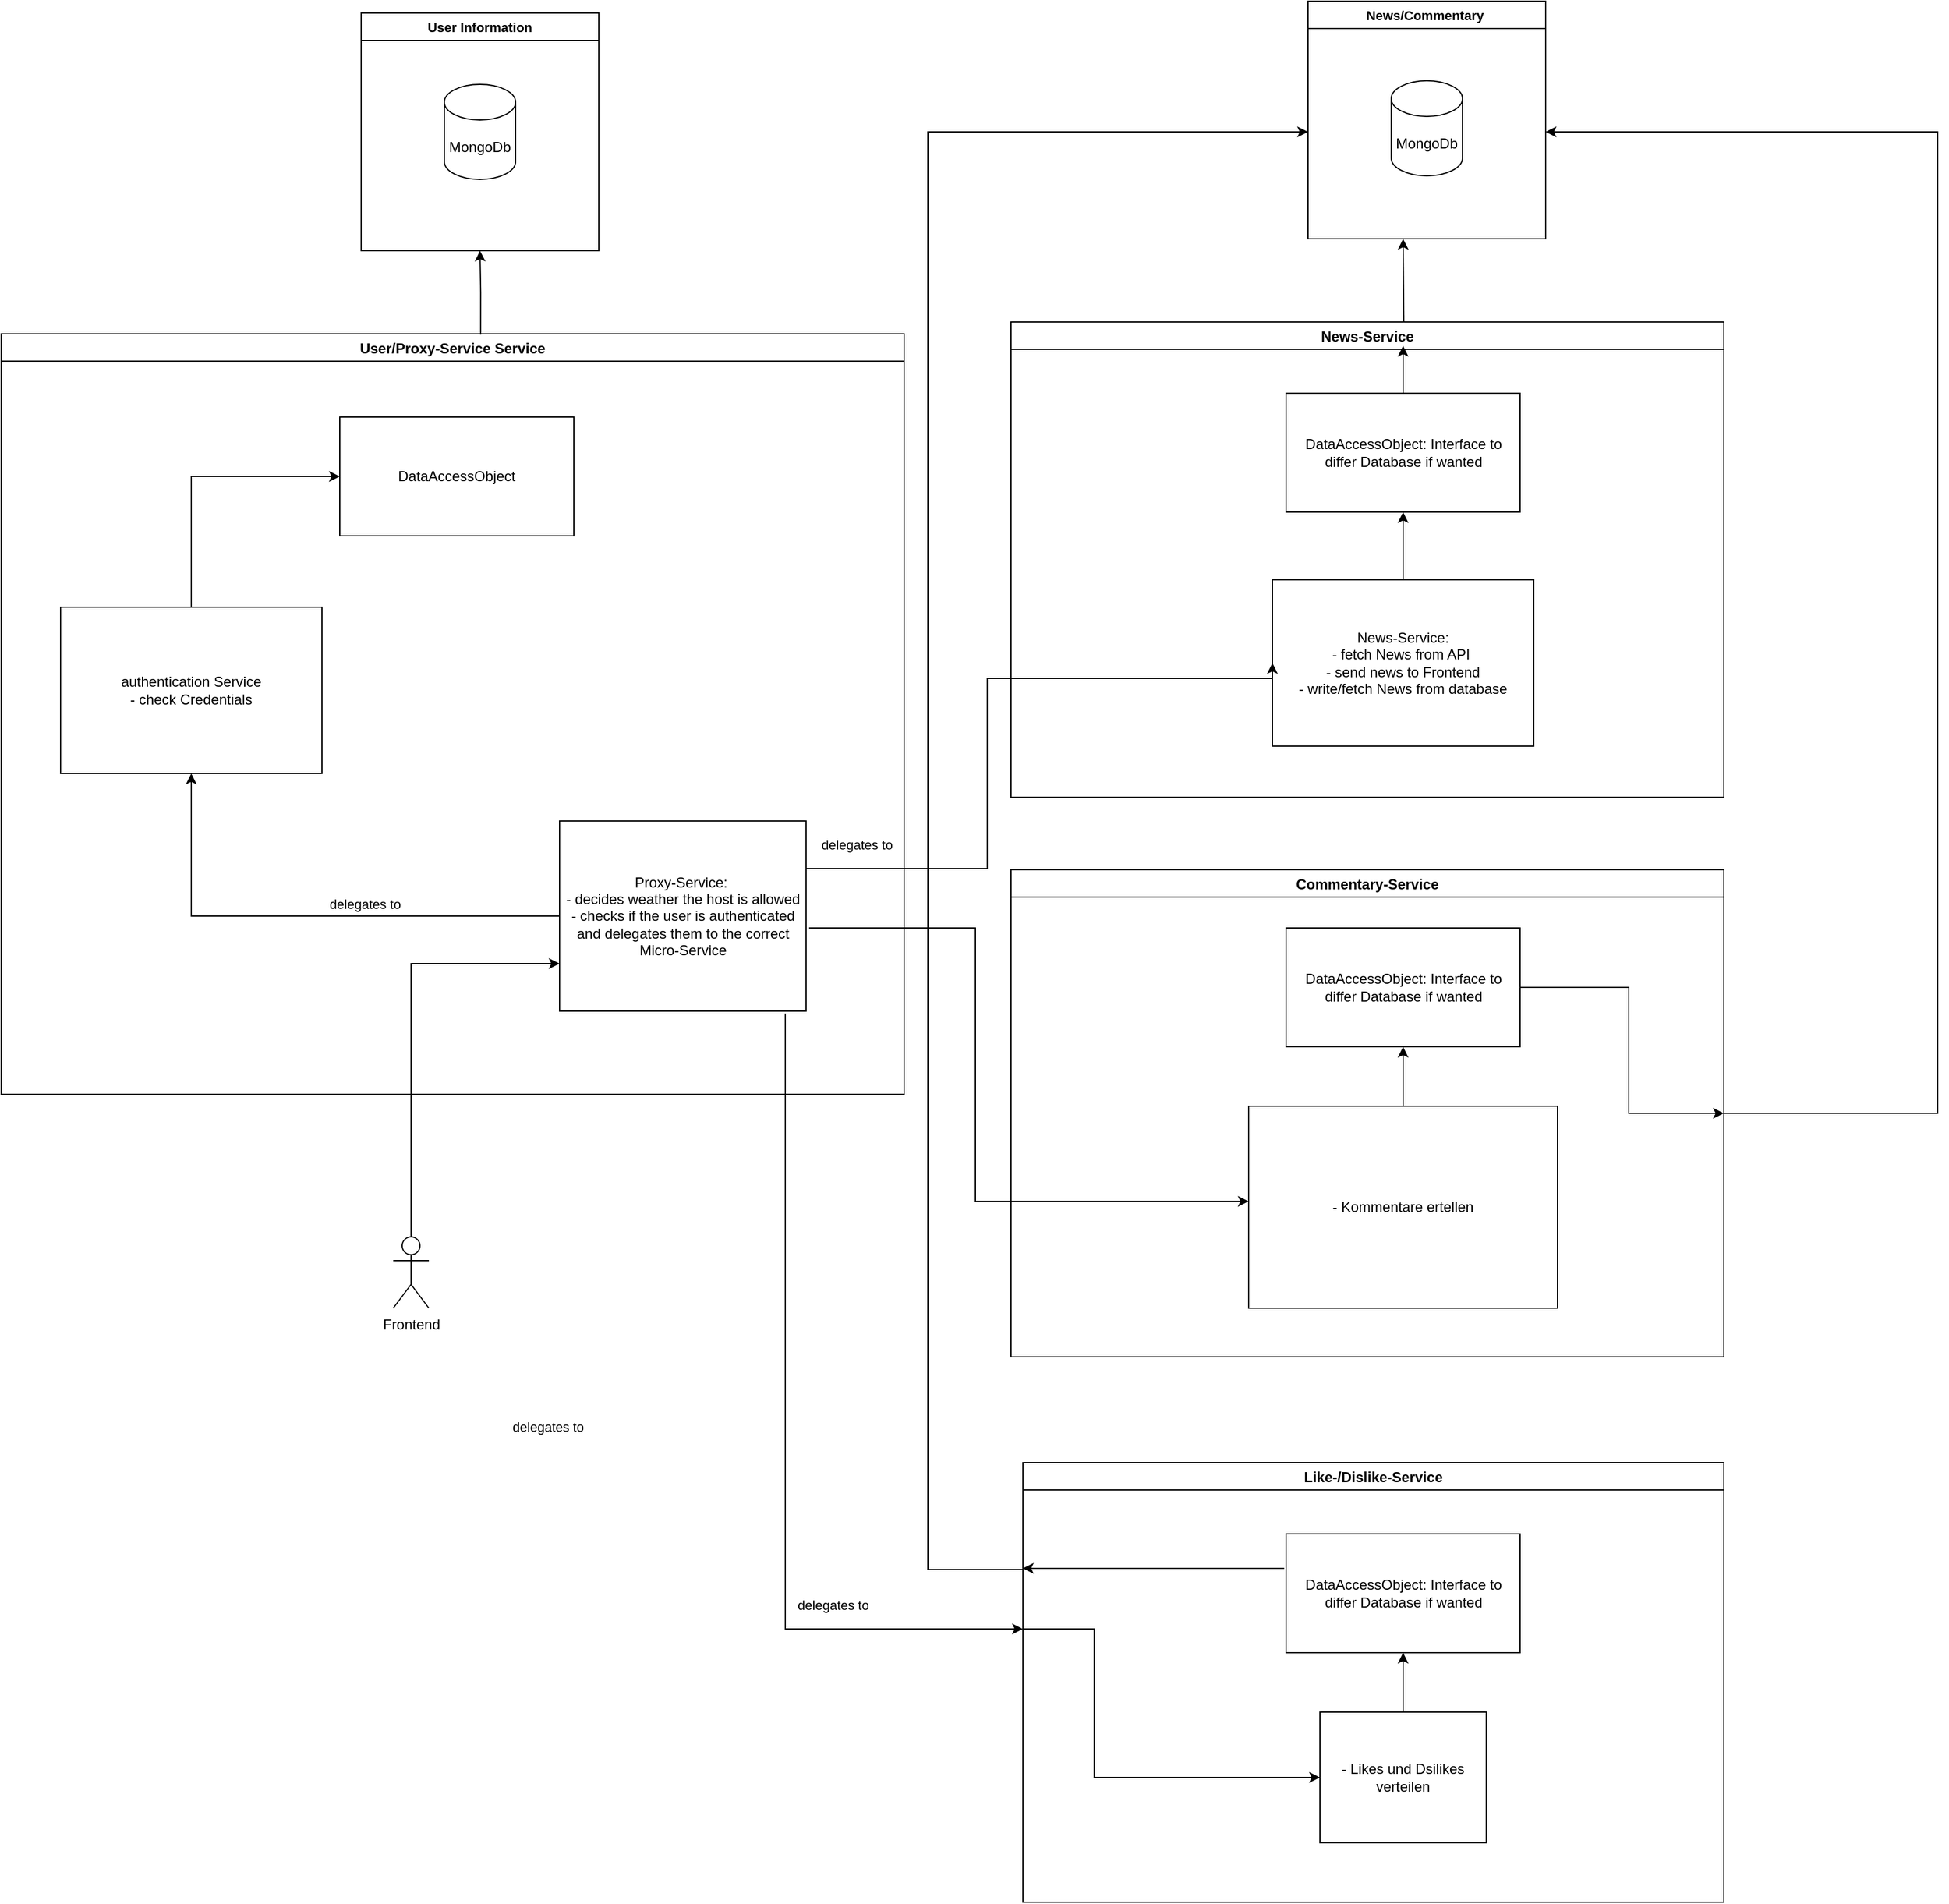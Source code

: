 <mxfile version="17.5.0" type="device"><diagram id="nWVbJrABkROgPqHwrG_l" name="Page-1"><mxGraphModel dx="1811" dy="3288" grid="1" gridSize="10" guides="1" tooltips="1" connect="1" arrows="1" fold="1" page="1" pageScale="1" pageWidth="827" pageHeight="1169" math="0" shadow="0"><root><mxCell id="0"/><mxCell id="1" parent="0"/><mxCell id="N3HtWODfyqcv8M8yMt8V-2" value="User/Proxy-Service Service" style="swimlane;" vertex="1" parent="1"><mxGeometry x="10" y="-2030" width="760" height="640" as="geometry"/></mxCell><mxCell id="N3HtWODfyqcv8M8yMt8V-3" value="authentication Service&lt;br&gt;- check Credentials" style="rounded=0;whiteSpace=wrap;html=1;" vertex="1" parent="N3HtWODfyqcv8M8yMt8V-2"><mxGeometry x="50" y="230" width="220" height="140" as="geometry"/></mxCell><mxCell id="N3HtWODfyqcv8M8yMt8V-6" value="Proxy-Service:&amp;nbsp;&lt;br&gt;- decides weather the host is allowed&lt;br&gt;- checks if the user is authenticated and delegates them to the correct Micro-Service" style="rounded=0;whiteSpace=wrap;html=1;" vertex="1" parent="N3HtWODfyqcv8M8yMt8V-2"><mxGeometry x="470" y="410" width="207.5" height="160" as="geometry"/></mxCell><mxCell id="N3HtWODfyqcv8M8yMt8V-9" value="" style="endArrow=classic;html=1;rounded=0;exitX=0;exitY=0.5;exitDx=0;exitDy=0;entryX=0.5;entryY=1;entryDx=0;entryDy=0;edgeStyle=orthogonalEdgeStyle;" edge="1" parent="N3HtWODfyqcv8M8yMt8V-2" source="N3HtWODfyqcv8M8yMt8V-6" target="N3HtWODfyqcv8M8yMt8V-3"><mxGeometry width="50" height="50" relative="1" as="geometry"><mxPoint x="290" y="360" as="sourcePoint"/><mxPoint x="340" y="310" as="targetPoint"/></mxGeometry></mxCell><mxCell id="N3HtWODfyqcv8M8yMt8V-10" value="delegates to" style="edgeLabel;html=1;align=center;verticalAlign=middle;resizable=0;points=[];" vertex="1" connectable="0" parent="N3HtWODfyqcv8M8yMt8V-9"><mxGeometry x="-0.097" y="-2" relative="1" as="geometry"><mxPoint x="30" y="-8" as="offset"/></mxGeometry></mxCell><mxCell id="5ktcDEDLsUlQlWt7gFf8-1" value="DataAccessObject" style="rounded=0;whiteSpace=wrap;html=1;" vertex="1" parent="N3HtWODfyqcv8M8yMt8V-2"><mxGeometry x="285" y="70" width="197" height="100" as="geometry"/></mxCell><mxCell id="5ktcDEDLsUlQlWt7gFf8-2" value="" style="endArrow=classic;html=1;rounded=0;exitX=0.5;exitY=0;exitDx=0;exitDy=0;entryX=0;entryY=0.5;entryDx=0;entryDy=0;edgeStyle=orthogonalEdgeStyle;" edge="1" parent="N3HtWODfyqcv8M8yMt8V-2" source="N3HtWODfyqcv8M8yMt8V-3" target="5ktcDEDLsUlQlWt7gFf8-1"><mxGeometry width="50" height="50" relative="1" as="geometry"><mxPoint x="380" y="410" as="sourcePoint"/><mxPoint x="430" y="360" as="targetPoint"/></mxGeometry></mxCell><mxCell id="N3HtWODfyqcv8M8yMt8V-58" value="delegates to" style="edgeLabel;html=1;align=center;verticalAlign=middle;resizable=0;points=[];" vertex="1" connectable="0" parent="N3HtWODfyqcv8M8yMt8V-2"><mxGeometry x="720.004" y="430" as="geometry"/></mxCell><mxCell id="N3HtWODfyqcv8M8yMt8V-12" value="News-Service" style="swimlane;" vertex="1" parent="1"><mxGeometry x="860" y="-2040" width="600" height="400" as="geometry"><mxRectangle x="680" y="-1580" width="110" height="23" as="alternateBounds"/></mxGeometry></mxCell><mxCell id="N3HtWODfyqcv8M8yMt8V-13" value="News-Service:&lt;br&gt;- fetch News from API&amp;nbsp;&lt;br&gt;- send news to Frontend&lt;br&gt;- write/fetch News from database" style="rounded=0;whiteSpace=wrap;html=1;" vertex="1" parent="N3HtWODfyqcv8M8yMt8V-12"><mxGeometry x="220" y="217" width="220" height="140" as="geometry"/></mxCell><mxCell id="5ktcDEDLsUlQlWt7gFf8-8" value="DataAccessObject: Interface to differ Database if wanted" style="rounded=0;whiteSpace=wrap;html=1;" vertex="1" parent="N3HtWODfyqcv8M8yMt8V-12"><mxGeometry x="231.5" y="60" width="197" height="100" as="geometry"/></mxCell><mxCell id="5ktcDEDLsUlQlWt7gFf8-9" value="" style="endArrow=classic;html=1;rounded=0;exitX=0.5;exitY=0;exitDx=0;exitDy=0;entryX=0.5;entryY=1;entryDx=0;entryDy=0;edgeStyle=orthogonalEdgeStyle;" edge="1" parent="N3HtWODfyqcv8M8yMt8V-12" source="N3HtWODfyqcv8M8yMt8V-13" target="5ktcDEDLsUlQlWt7gFf8-8"><mxGeometry width="50" height="50" relative="1" as="geometry"><mxPoint x="430" y="410" as="sourcePoint"/><mxPoint x="140" y="110" as="targetPoint"/></mxGeometry></mxCell><mxCell id="N3HtWODfyqcv8M8yMt8V-20" value="Frontend" style="shape=umlActor;verticalLabelPosition=bottom;verticalAlign=top;html=1;outlineConnect=0;" vertex="1" parent="1"><mxGeometry x="340" y="-1270" width="30" height="60" as="geometry"/></mxCell><mxCell id="N3HtWODfyqcv8M8yMt8V-33" value="User Information" style="swimlane;fontSize=11;startSize=23;" vertex="1" parent="1"><mxGeometry x="313" y="-2300" width="200" height="200" as="geometry"/></mxCell><mxCell id="N3HtWODfyqcv8M8yMt8V-31" value="MongoDb" style="shape=cylinder3;whiteSpace=wrap;html=1;boundedLbl=1;backgroundOutline=1;size=15;" vertex="1" parent="N3HtWODfyqcv8M8yMt8V-33"><mxGeometry x="70" y="60" width="60" height="80" as="geometry"/></mxCell><mxCell id="N3HtWODfyqcv8M8yMt8V-35" value="" style="endArrow=classic;html=1;rounded=0;entryX=0.5;entryY=1;entryDx=0;entryDy=0;exitX=0.531;exitY=0.001;exitDx=0;exitDy=0;exitPerimeter=0;edgeStyle=orthogonalEdgeStyle;" edge="1" parent="1" source="N3HtWODfyqcv8M8yMt8V-2" target="N3HtWODfyqcv8M8yMt8V-33"><mxGeometry width="50" height="50" relative="1" as="geometry"><mxPoint x="680" y="-1680" as="sourcePoint"/><mxPoint x="730" y="-1730" as="targetPoint"/></mxGeometry></mxCell><mxCell id="N3HtWODfyqcv8M8yMt8V-36" value="News/Commentary " style="swimlane;fontSize=11;" vertex="1" parent="1"><mxGeometry x="1110" y="-2310" width="200" height="200" as="geometry"/></mxCell><mxCell id="N3HtWODfyqcv8M8yMt8V-37" value="MongoDb" style="shape=cylinder3;whiteSpace=wrap;html=1;boundedLbl=1;backgroundOutline=1;size=15;" vertex="1" parent="N3HtWODfyqcv8M8yMt8V-36"><mxGeometry x="70" y="67" width="60" height="80" as="geometry"/></mxCell><mxCell id="N3HtWODfyqcv8M8yMt8V-38" value="" style="endArrow=classic;html=1;rounded=0;exitX=0.551;exitY=0;exitDx=0;exitDy=0;exitPerimeter=0;" edge="1" parent="1" source="N3HtWODfyqcv8M8yMt8V-12"><mxGeometry width="50" height="50" relative="1" as="geometry"><mxPoint x="477" y="-1670" as="sourcePoint"/><mxPoint x="1190" y="-2110" as="targetPoint"/></mxGeometry></mxCell><mxCell id="N3HtWODfyqcv8M8yMt8V-44" value="Commentary-Service" style="swimlane;" vertex="1" parent="1"><mxGeometry x="860" y="-1579" width="600" height="410" as="geometry"><mxRectangle x="680" y="-1580" width="110" height="23" as="alternateBounds"/></mxGeometry></mxCell><mxCell id="N3HtWODfyqcv8M8yMt8V-46" value="- Kommentare ertellen" style="rounded=0;whiteSpace=wrap;html=1;" vertex="1" parent="N3HtWODfyqcv8M8yMt8V-44"><mxGeometry x="200" y="199" width="260" height="170" as="geometry"/></mxCell><mxCell id="QkLCg3z1v7zwl9RgsOPD-3" value="DataAccessObject: Interface to differ Database if wanted" style="rounded=0;whiteSpace=wrap;html=1;" vertex="1" parent="N3HtWODfyqcv8M8yMt8V-44"><mxGeometry x="231.5" y="49" width="197" height="100" as="geometry"/></mxCell><mxCell id="QkLCg3z1v7zwl9RgsOPD-7" value="" style="endArrow=classic;html=1;rounded=0;fontSize=11;exitX=0.5;exitY=0;exitDx=0;exitDy=0;entryX=0.5;entryY=1;entryDx=0;entryDy=0;" edge="1" parent="N3HtWODfyqcv8M8yMt8V-44" source="N3HtWODfyqcv8M8yMt8V-46" target="QkLCg3z1v7zwl9RgsOPD-3"><mxGeometry width="50" height="50" relative="1" as="geometry"><mxPoint x="100" y="469" as="sourcePoint"/><mxPoint x="150" y="419" as="targetPoint"/></mxGeometry></mxCell><mxCell id="QkLCg3z1v7zwl9RgsOPD-8" value="" style="endArrow=classic;html=1;rounded=0;fontSize=11;exitX=1;exitY=0.5;exitDx=0;exitDy=0;entryX=1;entryY=0.5;entryDx=0;entryDy=0;edgeStyle=orthogonalEdgeStyle;" edge="1" parent="N3HtWODfyqcv8M8yMt8V-44" source="QkLCg3z1v7zwl9RgsOPD-3" target="N3HtWODfyqcv8M8yMt8V-44"><mxGeometry width="50" height="50" relative="1" as="geometry"><mxPoint x="100" y="359" as="sourcePoint"/><mxPoint x="150" y="309" as="targetPoint"/><Array as="points"><mxPoint x="520" y="99"/><mxPoint x="520" y="205"/></Array></mxGeometry></mxCell><mxCell id="5ktcDEDLsUlQlWt7gFf8-5" value="" style="endArrow=classic;html=1;rounded=0;exitX=1;exitY=0.75;exitDx=0;exitDy=0;entryX=0;entryY=0.5;entryDx=0;entryDy=0;edgeStyle=orthogonalEdgeStyle;" edge="1" parent="1" source="N3HtWODfyqcv8M8yMt8V-6" target="N3HtWODfyqcv8M8yMt8V-13"><mxGeometry width="50" height="50" relative="1" as="geometry"><mxPoint x="900" y="-1340" as="sourcePoint"/><mxPoint x="950" y="-1390" as="targetPoint"/><Array as="points"><mxPoint x="688" y="-1580"/><mxPoint x="840" y="-1580"/><mxPoint x="840" y="-1740"/><mxPoint x="1080" y="-1740"/></Array></mxGeometry></mxCell><mxCell id="N3HtWODfyqcv8M8yMt8V-49" value="" style="endArrow=classic;html=1;rounded=0;fontSize=11;edgeStyle=orthogonalEdgeStyle;entryX=0;entryY=0.471;entryDx=0;entryDy=0;entryPerimeter=0;" edge="1" parent="1" target="N3HtWODfyqcv8M8yMt8V-46"><mxGeometry width="50" height="50" relative="1" as="geometry"><mxPoint x="690" y="-1530" as="sourcePoint"/><mxPoint x="860" y="-1530" as="targetPoint"/><Array as="points"><mxPoint x="830" y="-1530"/><mxPoint x="830" y="-1300"/></Array></mxGeometry></mxCell><mxCell id="5ktcDEDLsUlQlWt7gFf8-12" value="" style="endArrow=classic;html=1;rounded=0;exitX=0.5;exitY=0;exitDx=0;exitDy=0;" edge="1" parent="1" source="5ktcDEDLsUlQlWt7gFf8-8"><mxGeometry width="50" height="50" relative="1" as="geometry"><mxPoint x="1237" y="-1480" as="sourcePoint"/><mxPoint x="1190" y="-2020" as="targetPoint"/></mxGeometry></mxCell><mxCell id="N3HtWODfyqcv8M8yMt8V-53" value="Like-/Dislike-Service" style="swimlane;" vertex="1" parent="1"><mxGeometry x="870" y="-1080" width="590" height="370" as="geometry"><mxRectangle x="680" y="-1580" width="110" height="23" as="alternateBounds"/></mxGeometry></mxCell><mxCell id="N3HtWODfyqcv8M8yMt8V-54" value="- Likes und Dsilikes verteilen" style="rounded=0;whiteSpace=wrap;html=1;" vertex="1" parent="N3HtWODfyqcv8M8yMt8V-53"><mxGeometry x="250" y="210" width="140" height="110" as="geometry"/></mxCell><mxCell id="QkLCg3z1v7zwl9RgsOPD-4" value="DataAccessObject: Interface to differ Database if wanted" style="rounded=0;whiteSpace=wrap;html=1;" vertex="1" parent="N3HtWODfyqcv8M8yMt8V-53"><mxGeometry x="221.5" y="60" width="197" height="100" as="geometry"/></mxCell><mxCell id="QkLCg3z1v7zwl9RgsOPD-5" value="" style="endArrow=classic;html=1;rounded=0;fontSize=11;exitX=0.5;exitY=0;exitDx=0;exitDy=0;entryX=0.5;entryY=1;entryDx=0;entryDy=0;" edge="1" parent="N3HtWODfyqcv8M8yMt8V-53" source="N3HtWODfyqcv8M8yMt8V-54" target="QkLCg3z1v7zwl9RgsOPD-4"><mxGeometry width="50" height="50" relative="1" as="geometry"><mxPoint x="400" y="30" as="sourcePoint"/><mxPoint x="450" y="-20" as="targetPoint"/></mxGeometry></mxCell><mxCell id="N3HtWODfyqcv8M8yMt8V-57" value="" style="endArrow=classic;html=1;rounded=0;fontSize=11;edgeStyle=orthogonalEdgeStyle;exitX=0;exitY=0.75;exitDx=0;exitDy=0;" edge="1" parent="1" source="N3HtWODfyqcv8M8yMt8V-53"><mxGeometry width="50" height="50" relative="1" as="geometry"><mxPoint x="560" y="-680" as="sourcePoint"/><mxPoint x="1110" y="-2200" as="targetPoint"/><Array as="points"><mxPoint x="870" y="-990"/><mxPoint x="790" y="-990"/><mxPoint x="790" y="-2200"/></Array></mxGeometry></mxCell><mxCell id="N3HtWODfyqcv8M8yMt8V-59" value="delegates to" style="edgeLabel;html=1;align=center;verticalAlign=middle;resizable=0;points=[];" vertex="1" connectable="0" parent="1"><mxGeometry x="710.004" y="-960" as="geometry"/></mxCell><mxCell id="N3HtWODfyqcv8M8yMt8V-60" value="delegates to" style="edgeLabel;html=1;align=center;verticalAlign=middle;resizable=0;points=[];" vertex="1" connectable="0" parent="1"><mxGeometry x="470.004" y="-1110" as="geometry"/></mxCell><mxCell id="N3HtWODfyqcv8M8yMt8V-61" value="" style="endArrow=classic;html=1;rounded=0;fontSize=11;exitX=1;exitY=0.5;exitDx=0;exitDy=0;edgeStyle=orthogonalEdgeStyle;" edge="1" parent="1" source="N3HtWODfyqcv8M8yMt8V-44"><mxGeometry width="50" height="50" relative="1" as="geometry"><mxPoint x="1550" y="-830" as="sourcePoint"/><mxPoint x="1310" y="-2200" as="targetPoint"/><Array as="points"><mxPoint x="1640" y="-1374"/><mxPoint x="1640" y="-2200"/><mxPoint x="1310" y="-2200"/></Array></mxGeometry></mxCell><mxCell id="QkLCg3z1v7zwl9RgsOPD-2" value="" style="endArrow=classic;html=1;rounded=0;fontSize=11;exitX=0.5;exitY=0;exitDx=0;exitDy=0;exitPerimeter=0;entryX=0;entryY=0.75;entryDx=0;entryDy=0;edgeStyle=orthogonalEdgeStyle;" edge="1" parent="1" source="N3HtWODfyqcv8M8yMt8V-20" target="N3HtWODfyqcv8M8yMt8V-6"><mxGeometry width="50" height="50" relative="1" as="geometry"><mxPoint x="440" y="-1320" as="sourcePoint"/><mxPoint x="490" y="-1370" as="targetPoint"/></mxGeometry></mxCell><mxCell id="QkLCg3z1v7zwl9RgsOPD-6" value="" style="endArrow=classic;html=1;rounded=0;fontSize=11;edgeStyle=orthogonalEdgeStyle;" edge="1" parent="1"><mxGeometry width="50" height="50" relative="1" as="geometry"><mxPoint x="670" y="-1458" as="sourcePoint"/><mxPoint x="870" y="-940" as="targetPoint"/><Array as="points"><mxPoint x="670" y="-1458"/><mxPoint x="670" y="-947"/></Array></mxGeometry></mxCell><mxCell id="QkLCg3z1v7zwl9RgsOPD-10" value="" style="endArrow=classic;html=1;rounded=0;fontSize=11;entryX=0;entryY=0.5;entryDx=0;entryDy=0;edgeStyle=orthogonalEdgeStyle;" edge="1" parent="1" target="N3HtWODfyqcv8M8yMt8V-54"><mxGeometry width="50" height="50" relative="1" as="geometry"><mxPoint x="870" y="-940" as="sourcePoint"/><mxPoint x="880" y="-920" as="targetPoint"/><Array as="points"><mxPoint x="930" y="-940"/><mxPoint x="930" y="-815"/></Array></mxGeometry></mxCell><mxCell id="QkLCg3z1v7zwl9RgsOPD-14" value="" style="endArrow=classic;html=1;rounded=0;fontSize=11;exitX=-0.008;exitY=0.29;exitDx=0;exitDy=0;exitPerimeter=0;" edge="1" parent="1" source="QkLCg3z1v7zwl9RgsOPD-4"><mxGeometry width="50" height="50" relative="1" as="geometry"><mxPoint x="950" y="-910" as="sourcePoint"/><mxPoint x="870" y="-991" as="targetPoint"/></mxGeometry></mxCell></root></mxGraphModel></diagram></mxfile>